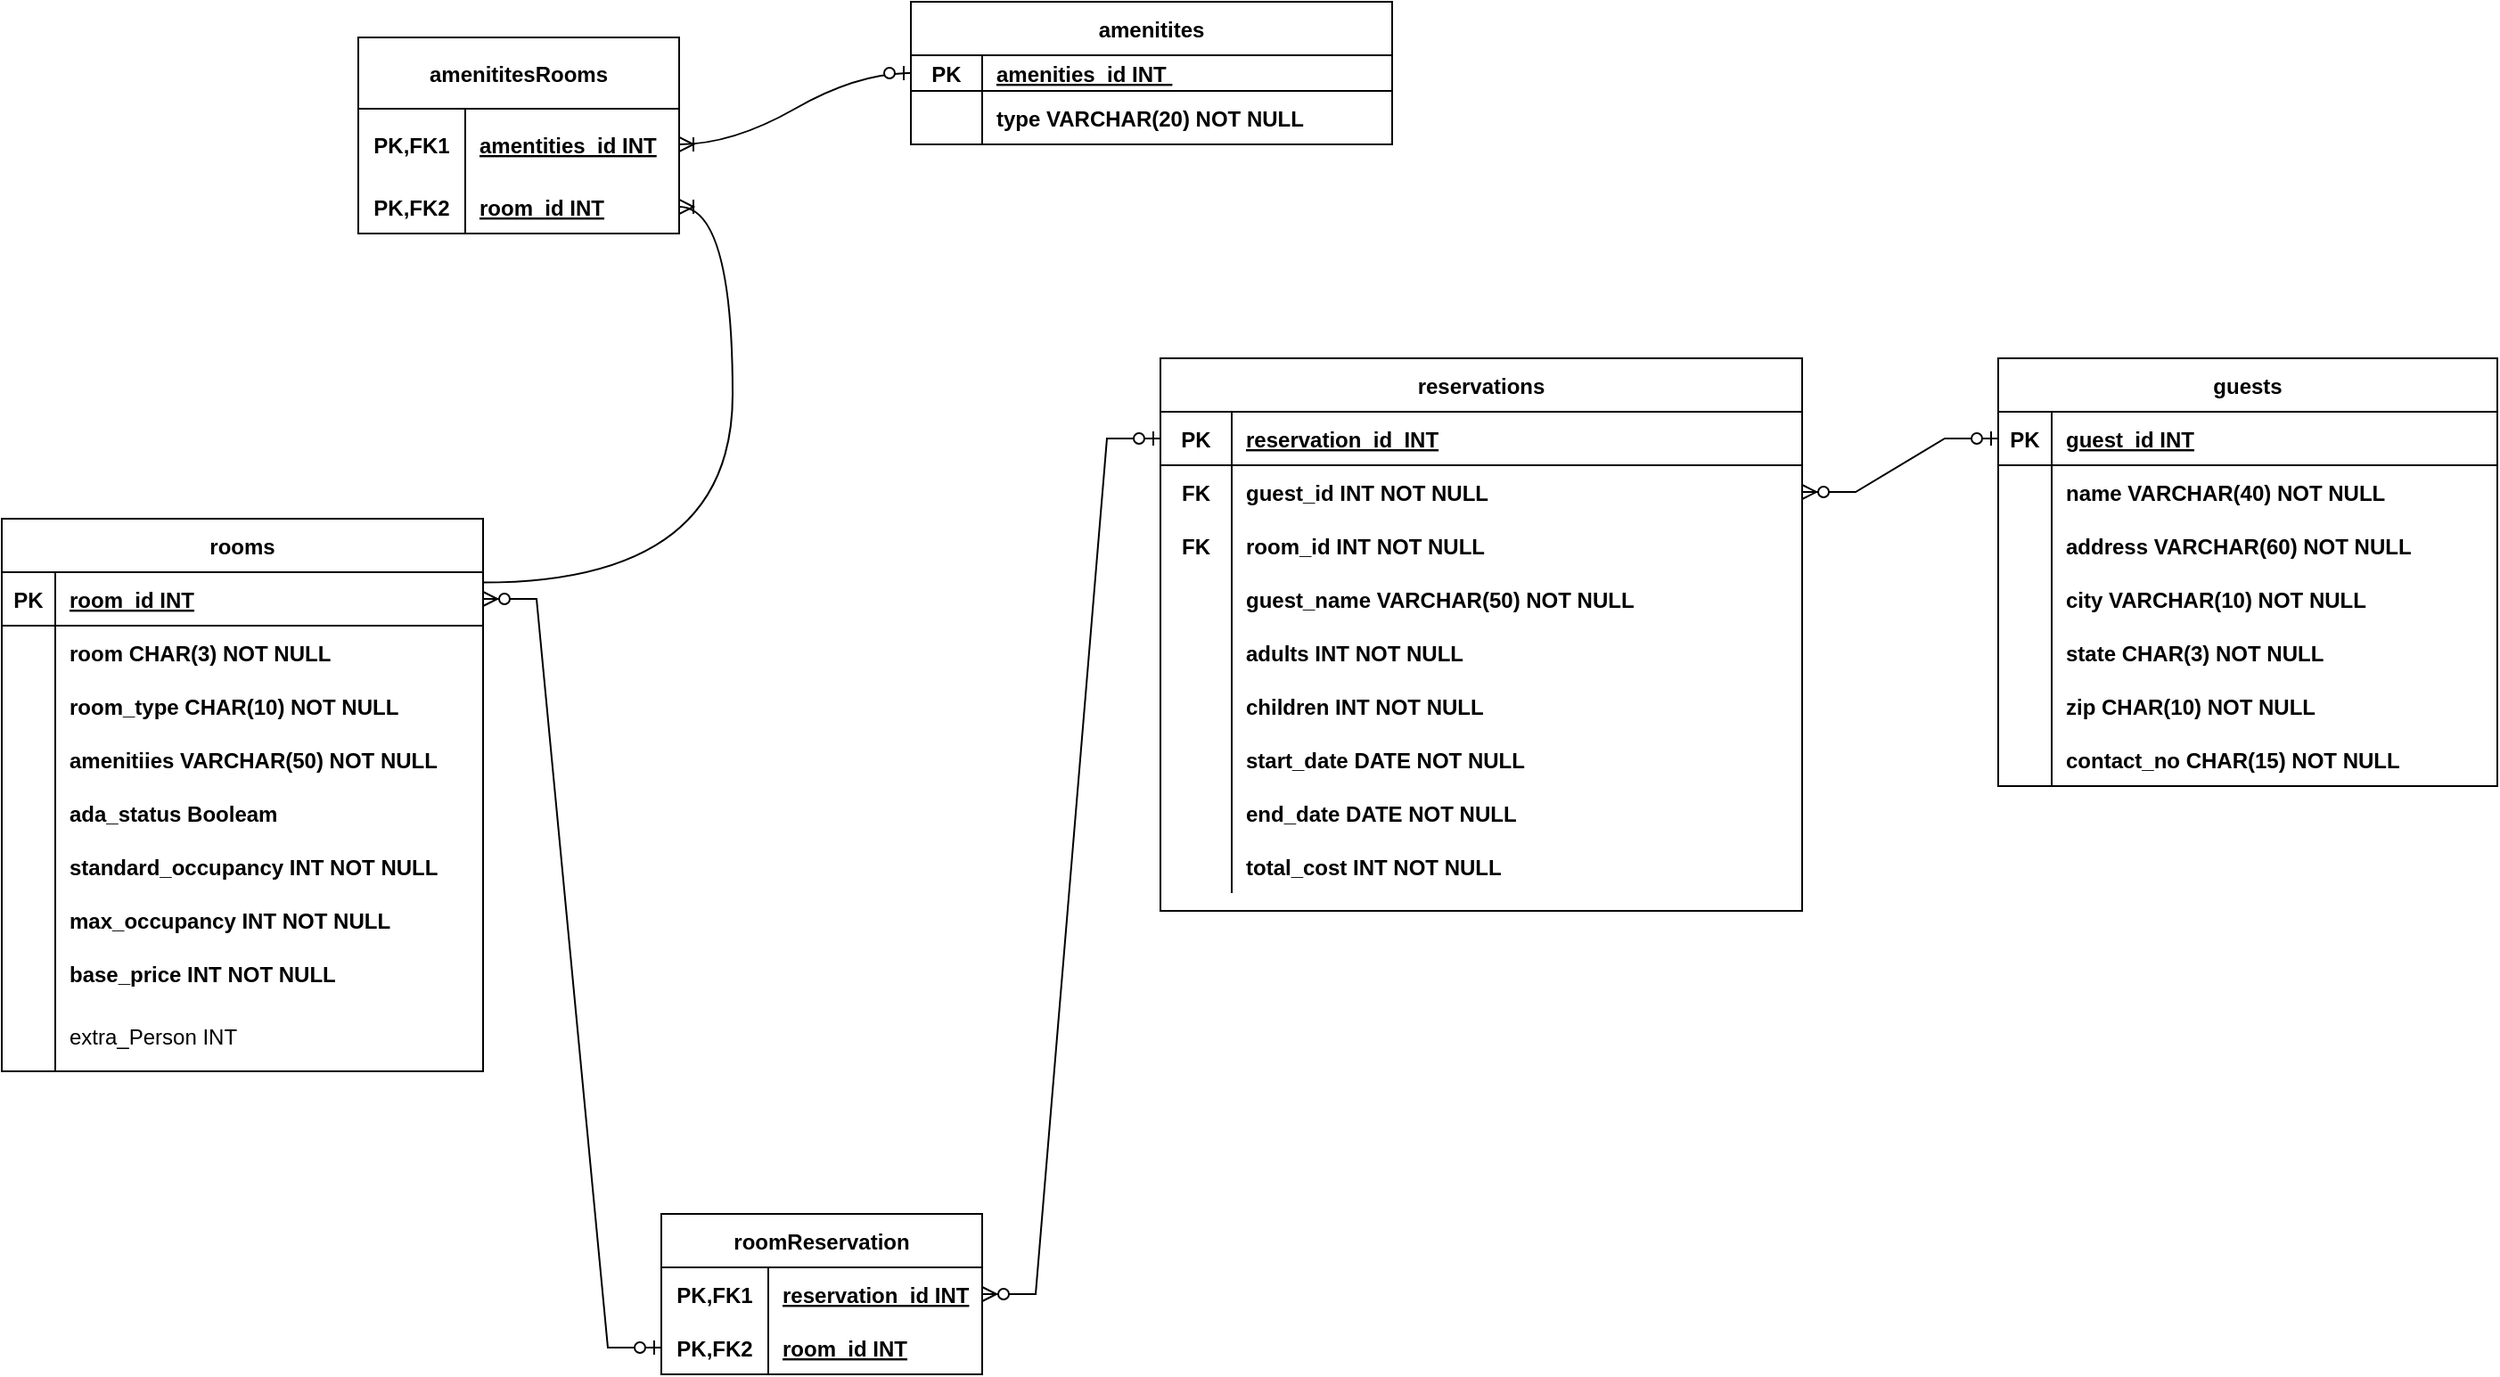 <mxfile version="16.6.5" type="github">
  <diagram id="BOBg9P0p9itSkzy7MC-l" name="Page-1">
    <mxGraphModel dx="1203" dy="603" grid="1" gridSize="10" guides="1" tooltips="1" connect="1" arrows="1" fold="1" page="1" pageScale="1" pageWidth="850" pageHeight="1100" math="0" shadow="0">
      <root>
        <mxCell id="0" />
        <mxCell id="1" parent="0" />
        <mxCell id="4Msq5oDwL8IhgxMSqHbl-1" value="reservations" style="shape=table;startSize=30;container=1;collapsible=1;childLayout=tableLayout;fixedRows=1;rowLines=0;fontStyle=1;align=center;resizeLast=1;" parent="1" vertex="1">
          <mxGeometry x="1030" y="370" width="360" height="310" as="geometry" />
        </mxCell>
        <mxCell id="4Msq5oDwL8IhgxMSqHbl-2" value="" style="shape=tableRow;horizontal=0;startSize=0;swimlaneHead=0;swimlaneBody=0;fillColor=none;collapsible=0;dropTarget=0;points=[[0,0.5],[1,0.5]];portConstraint=eastwest;top=0;left=0;right=0;bottom=1;" parent="4Msq5oDwL8IhgxMSqHbl-1" vertex="1">
          <mxGeometry y="30" width="360" height="30" as="geometry" />
        </mxCell>
        <mxCell id="4Msq5oDwL8IhgxMSqHbl-3" value="PK" style="shape=partialRectangle;connectable=0;fillColor=none;top=0;left=0;bottom=0;right=0;fontStyle=1;overflow=hidden;" parent="4Msq5oDwL8IhgxMSqHbl-2" vertex="1">
          <mxGeometry width="40" height="30" as="geometry">
            <mxRectangle width="40" height="30" as="alternateBounds" />
          </mxGeometry>
        </mxCell>
        <mxCell id="4Msq5oDwL8IhgxMSqHbl-4" value="reservation_id  INT" style="shape=partialRectangle;connectable=0;fillColor=none;top=0;left=0;bottom=0;right=0;align=left;spacingLeft=6;fontStyle=5;overflow=hidden;" parent="4Msq5oDwL8IhgxMSqHbl-2" vertex="1">
          <mxGeometry x="40" width="320" height="30" as="geometry">
            <mxRectangle width="320" height="30" as="alternateBounds" />
          </mxGeometry>
        </mxCell>
        <mxCell id="4Msq5oDwL8IhgxMSqHbl-5" value="" style="shape=tableRow;horizontal=0;startSize=0;swimlaneHead=0;swimlaneBody=0;fillColor=none;collapsible=0;dropTarget=0;points=[[0,0.5],[1,0.5]];portConstraint=eastwest;top=0;left=0;right=0;bottom=0;" parent="4Msq5oDwL8IhgxMSqHbl-1" vertex="1">
          <mxGeometry y="60" width="360" height="30" as="geometry" />
        </mxCell>
        <mxCell id="4Msq5oDwL8IhgxMSqHbl-6" value="FK" style="shape=partialRectangle;connectable=0;fillColor=none;top=0;left=0;bottom=0;right=0;editable=1;overflow=hidden;fontStyle=1" parent="4Msq5oDwL8IhgxMSqHbl-5" vertex="1">
          <mxGeometry width="40" height="30" as="geometry">
            <mxRectangle width="40" height="30" as="alternateBounds" />
          </mxGeometry>
        </mxCell>
        <mxCell id="4Msq5oDwL8IhgxMSqHbl-7" value="guest_id INT NOT NULL" style="shape=partialRectangle;connectable=0;fillColor=none;top=0;left=0;bottom=0;right=0;align=left;spacingLeft=6;overflow=hidden;fontStyle=1" parent="4Msq5oDwL8IhgxMSqHbl-5" vertex="1">
          <mxGeometry x="40" width="320" height="30" as="geometry">
            <mxRectangle width="320" height="30" as="alternateBounds" />
          </mxGeometry>
        </mxCell>
        <mxCell id="4Msq5oDwL8IhgxMSqHbl-11" value="" style="shape=tableRow;horizontal=0;startSize=0;swimlaneHead=0;swimlaneBody=0;fillColor=none;collapsible=0;dropTarget=0;points=[[0,0.5],[1,0.5]];portConstraint=eastwest;top=0;left=0;right=0;bottom=0;" parent="4Msq5oDwL8IhgxMSqHbl-1" vertex="1">
          <mxGeometry y="90" width="360" height="30" as="geometry" />
        </mxCell>
        <mxCell id="4Msq5oDwL8IhgxMSqHbl-12" value="FK" style="shape=partialRectangle;connectable=0;fillColor=none;top=0;left=0;bottom=0;right=0;editable=1;overflow=hidden;fontStyle=1" parent="4Msq5oDwL8IhgxMSqHbl-11" vertex="1">
          <mxGeometry width="40" height="30" as="geometry">
            <mxRectangle width="40" height="30" as="alternateBounds" />
          </mxGeometry>
        </mxCell>
        <mxCell id="4Msq5oDwL8IhgxMSqHbl-13" value="room_id INT NOT NULL" style="shape=partialRectangle;connectable=0;fillColor=none;top=0;left=0;bottom=0;right=0;align=left;spacingLeft=6;overflow=hidden;fontStyle=1" parent="4Msq5oDwL8IhgxMSqHbl-11" vertex="1">
          <mxGeometry x="40" width="320" height="30" as="geometry">
            <mxRectangle width="320" height="30" as="alternateBounds" />
          </mxGeometry>
        </mxCell>
        <mxCell id="4Msq5oDwL8IhgxMSqHbl-115" value="" style="shape=tableRow;horizontal=0;startSize=0;swimlaneHead=0;swimlaneBody=0;fillColor=none;collapsible=0;dropTarget=0;points=[[0,0.5],[1,0.5]];portConstraint=eastwest;top=0;left=0;right=0;bottom=0;" parent="4Msq5oDwL8IhgxMSqHbl-1" vertex="1">
          <mxGeometry y="120" width="360" height="30" as="geometry" />
        </mxCell>
        <mxCell id="4Msq5oDwL8IhgxMSqHbl-116" value="" style="shape=partialRectangle;connectable=0;fillColor=none;top=0;left=0;bottom=0;right=0;editable=1;overflow=hidden;" parent="4Msq5oDwL8IhgxMSqHbl-115" vertex="1">
          <mxGeometry width="40" height="30" as="geometry">
            <mxRectangle width="40" height="30" as="alternateBounds" />
          </mxGeometry>
        </mxCell>
        <mxCell id="4Msq5oDwL8IhgxMSqHbl-117" value="guest_name VARCHAR(50) NOT NULL" style="shape=partialRectangle;connectable=0;fillColor=none;top=0;left=0;bottom=0;right=0;align=left;spacingLeft=6;overflow=hidden;fontStyle=1" parent="4Msq5oDwL8IhgxMSqHbl-115" vertex="1">
          <mxGeometry x="40" width="320" height="30" as="geometry">
            <mxRectangle width="320" height="30" as="alternateBounds" />
          </mxGeometry>
        </mxCell>
        <mxCell id="4Msq5oDwL8IhgxMSqHbl-118" value="" style="shape=tableRow;horizontal=0;startSize=0;swimlaneHead=0;swimlaneBody=0;fillColor=none;collapsible=0;dropTarget=0;points=[[0,0.5],[1,0.5]];portConstraint=eastwest;top=0;left=0;right=0;bottom=0;" parent="4Msq5oDwL8IhgxMSqHbl-1" vertex="1">
          <mxGeometry y="150" width="360" height="30" as="geometry" />
        </mxCell>
        <mxCell id="4Msq5oDwL8IhgxMSqHbl-119" value="" style="shape=partialRectangle;connectable=0;fillColor=none;top=0;left=0;bottom=0;right=0;editable=1;overflow=hidden;" parent="4Msq5oDwL8IhgxMSqHbl-118" vertex="1">
          <mxGeometry width="40" height="30" as="geometry">
            <mxRectangle width="40" height="30" as="alternateBounds" />
          </mxGeometry>
        </mxCell>
        <mxCell id="4Msq5oDwL8IhgxMSqHbl-120" value="adults INT NOT NULL" style="shape=partialRectangle;connectable=0;fillColor=none;top=0;left=0;bottom=0;right=0;align=left;spacingLeft=6;overflow=hidden;fontStyle=1" parent="4Msq5oDwL8IhgxMSqHbl-118" vertex="1">
          <mxGeometry x="40" width="320" height="30" as="geometry">
            <mxRectangle width="320" height="30" as="alternateBounds" />
          </mxGeometry>
        </mxCell>
        <mxCell id="4Msq5oDwL8IhgxMSqHbl-121" value="" style="shape=tableRow;horizontal=0;startSize=0;swimlaneHead=0;swimlaneBody=0;fillColor=none;collapsible=0;dropTarget=0;points=[[0,0.5],[1,0.5]];portConstraint=eastwest;top=0;left=0;right=0;bottom=0;" parent="4Msq5oDwL8IhgxMSqHbl-1" vertex="1">
          <mxGeometry y="180" width="360" height="30" as="geometry" />
        </mxCell>
        <mxCell id="4Msq5oDwL8IhgxMSqHbl-122" value="" style="shape=partialRectangle;connectable=0;fillColor=none;top=0;left=0;bottom=0;right=0;editable=1;overflow=hidden;" parent="4Msq5oDwL8IhgxMSqHbl-121" vertex="1">
          <mxGeometry width="40" height="30" as="geometry">
            <mxRectangle width="40" height="30" as="alternateBounds" />
          </mxGeometry>
        </mxCell>
        <mxCell id="4Msq5oDwL8IhgxMSqHbl-123" value="children INT NOT NULL" style="shape=partialRectangle;connectable=0;fillColor=none;top=0;left=0;bottom=0;right=0;align=left;spacingLeft=6;overflow=hidden;fontStyle=1" parent="4Msq5oDwL8IhgxMSqHbl-121" vertex="1">
          <mxGeometry x="40" width="320" height="30" as="geometry">
            <mxRectangle width="320" height="30" as="alternateBounds" />
          </mxGeometry>
        </mxCell>
        <mxCell id="4Msq5oDwL8IhgxMSqHbl-124" value="" style="shape=tableRow;horizontal=0;startSize=0;swimlaneHead=0;swimlaneBody=0;fillColor=none;collapsible=0;dropTarget=0;points=[[0,0.5],[1,0.5]];portConstraint=eastwest;top=0;left=0;right=0;bottom=0;" parent="4Msq5oDwL8IhgxMSqHbl-1" vertex="1">
          <mxGeometry y="210" width="360" height="30" as="geometry" />
        </mxCell>
        <mxCell id="4Msq5oDwL8IhgxMSqHbl-125" value="" style="shape=partialRectangle;connectable=0;fillColor=none;top=0;left=0;bottom=0;right=0;editable=1;overflow=hidden;" parent="4Msq5oDwL8IhgxMSqHbl-124" vertex="1">
          <mxGeometry width="40" height="30" as="geometry">
            <mxRectangle width="40" height="30" as="alternateBounds" />
          </mxGeometry>
        </mxCell>
        <mxCell id="4Msq5oDwL8IhgxMSqHbl-126" value="start_date DATE NOT NULL" style="shape=partialRectangle;connectable=0;fillColor=none;top=0;left=0;bottom=0;right=0;align=left;spacingLeft=6;overflow=hidden;fontStyle=1" parent="4Msq5oDwL8IhgxMSqHbl-124" vertex="1">
          <mxGeometry x="40" width="320" height="30" as="geometry">
            <mxRectangle width="320" height="30" as="alternateBounds" />
          </mxGeometry>
        </mxCell>
        <mxCell id="4Msq5oDwL8IhgxMSqHbl-127" value="" style="shape=tableRow;horizontal=0;startSize=0;swimlaneHead=0;swimlaneBody=0;fillColor=none;collapsible=0;dropTarget=0;points=[[0,0.5],[1,0.5]];portConstraint=eastwest;top=0;left=0;right=0;bottom=0;" parent="4Msq5oDwL8IhgxMSqHbl-1" vertex="1">
          <mxGeometry y="240" width="360" height="30" as="geometry" />
        </mxCell>
        <mxCell id="4Msq5oDwL8IhgxMSqHbl-128" value="" style="shape=partialRectangle;connectable=0;fillColor=none;top=0;left=0;bottom=0;right=0;editable=1;overflow=hidden;" parent="4Msq5oDwL8IhgxMSqHbl-127" vertex="1">
          <mxGeometry width="40" height="30" as="geometry">
            <mxRectangle width="40" height="30" as="alternateBounds" />
          </mxGeometry>
        </mxCell>
        <mxCell id="4Msq5oDwL8IhgxMSqHbl-129" value="end_date DATE NOT NULL" style="shape=partialRectangle;connectable=0;fillColor=none;top=0;left=0;bottom=0;right=0;align=left;spacingLeft=6;overflow=hidden;fontStyle=1" parent="4Msq5oDwL8IhgxMSqHbl-127" vertex="1">
          <mxGeometry x="40" width="320" height="30" as="geometry">
            <mxRectangle width="320" height="30" as="alternateBounds" />
          </mxGeometry>
        </mxCell>
        <mxCell id="4Msq5oDwL8IhgxMSqHbl-130" value="" style="shape=tableRow;horizontal=0;startSize=0;swimlaneHead=0;swimlaneBody=0;fillColor=none;collapsible=0;dropTarget=0;points=[[0,0.5],[1,0.5]];portConstraint=eastwest;top=0;left=0;right=0;bottom=0;" parent="4Msq5oDwL8IhgxMSqHbl-1" vertex="1">
          <mxGeometry y="270" width="360" height="30" as="geometry" />
        </mxCell>
        <mxCell id="4Msq5oDwL8IhgxMSqHbl-131" value="" style="shape=partialRectangle;connectable=0;fillColor=none;top=0;left=0;bottom=0;right=0;editable=1;overflow=hidden;" parent="4Msq5oDwL8IhgxMSqHbl-130" vertex="1">
          <mxGeometry width="40" height="30" as="geometry">
            <mxRectangle width="40" height="30" as="alternateBounds" />
          </mxGeometry>
        </mxCell>
        <mxCell id="4Msq5oDwL8IhgxMSqHbl-132" value="total_cost INT NOT NULL" style="shape=partialRectangle;connectable=0;fillColor=none;top=0;left=0;bottom=0;right=0;align=left;spacingLeft=6;overflow=hidden;fontStyle=1" parent="4Msq5oDwL8IhgxMSqHbl-130" vertex="1">
          <mxGeometry x="40" width="320" height="30" as="geometry">
            <mxRectangle width="320" height="30" as="alternateBounds" />
          </mxGeometry>
        </mxCell>
        <mxCell id="4Msq5oDwL8IhgxMSqHbl-14" value="rooms" style="shape=table;startSize=30;container=1;collapsible=1;childLayout=tableLayout;fixedRows=1;rowLines=0;fontStyle=1;align=center;resizeLast=1;" parent="1" vertex="1">
          <mxGeometry x="380" y="460" width="270" height="310" as="geometry" />
        </mxCell>
        <mxCell id="4Msq5oDwL8IhgxMSqHbl-15" value="" style="shape=tableRow;horizontal=0;startSize=0;swimlaneHead=0;swimlaneBody=0;fillColor=none;collapsible=0;dropTarget=0;points=[[0,0.5],[1,0.5]];portConstraint=eastwest;top=0;left=0;right=0;bottom=1;" parent="4Msq5oDwL8IhgxMSqHbl-14" vertex="1">
          <mxGeometry y="30" width="270" height="30" as="geometry" />
        </mxCell>
        <mxCell id="4Msq5oDwL8IhgxMSqHbl-16" value="PK" style="shape=partialRectangle;connectable=0;fillColor=none;top=0;left=0;bottom=0;right=0;fontStyle=1;overflow=hidden;" parent="4Msq5oDwL8IhgxMSqHbl-15" vertex="1">
          <mxGeometry width="30" height="30" as="geometry">
            <mxRectangle width="30" height="30" as="alternateBounds" />
          </mxGeometry>
        </mxCell>
        <mxCell id="4Msq5oDwL8IhgxMSqHbl-17" value="room_id INT" style="shape=partialRectangle;connectable=0;fillColor=none;top=0;left=0;bottom=0;right=0;align=left;spacingLeft=6;fontStyle=5;overflow=hidden;" parent="4Msq5oDwL8IhgxMSqHbl-15" vertex="1">
          <mxGeometry x="30" width="240" height="30" as="geometry">
            <mxRectangle width="240" height="30" as="alternateBounds" />
          </mxGeometry>
        </mxCell>
        <mxCell id="4Msq5oDwL8IhgxMSqHbl-18" value="" style="shape=tableRow;horizontal=0;startSize=0;swimlaneHead=0;swimlaneBody=0;fillColor=none;collapsible=0;dropTarget=0;points=[[0,0.5],[1,0.5]];portConstraint=eastwest;top=0;left=0;right=0;bottom=0;" parent="4Msq5oDwL8IhgxMSqHbl-14" vertex="1">
          <mxGeometry y="60" width="270" height="30" as="geometry" />
        </mxCell>
        <mxCell id="4Msq5oDwL8IhgxMSqHbl-19" value="" style="shape=partialRectangle;connectable=0;fillColor=none;top=0;left=0;bottom=0;right=0;editable=1;overflow=hidden;" parent="4Msq5oDwL8IhgxMSqHbl-18" vertex="1">
          <mxGeometry width="30" height="30" as="geometry">
            <mxRectangle width="30" height="30" as="alternateBounds" />
          </mxGeometry>
        </mxCell>
        <mxCell id="4Msq5oDwL8IhgxMSqHbl-20" value="room CHAR(3) NOT NULL" style="shape=partialRectangle;connectable=0;fillColor=none;top=0;left=0;bottom=0;right=0;align=left;spacingLeft=6;overflow=hidden;fontStyle=1" parent="4Msq5oDwL8IhgxMSqHbl-18" vertex="1">
          <mxGeometry x="30" width="240" height="30" as="geometry">
            <mxRectangle width="240" height="30" as="alternateBounds" />
          </mxGeometry>
        </mxCell>
        <mxCell id="4Msq5oDwL8IhgxMSqHbl-21" value="" style="shape=tableRow;horizontal=0;startSize=0;swimlaneHead=0;swimlaneBody=0;fillColor=none;collapsible=0;dropTarget=0;points=[[0,0.5],[1,0.5]];portConstraint=eastwest;top=0;left=0;right=0;bottom=0;" parent="4Msq5oDwL8IhgxMSqHbl-14" vertex="1">
          <mxGeometry y="90" width="270" height="30" as="geometry" />
        </mxCell>
        <mxCell id="4Msq5oDwL8IhgxMSqHbl-22" value="" style="shape=partialRectangle;connectable=0;fillColor=none;top=0;left=0;bottom=0;right=0;editable=1;overflow=hidden;" parent="4Msq5oDwL8IhgxMSqHbl-21" vertex="1">
          <mxGeometry width="30" height="30" as="geometry">
            <mxRectangle width="30" height="30" as="alternateBounds" />
          </mxGeometry>
        </mxCell>
        <mxCell id="4Msq5oDwL8IhgxMSqHbl-23" value="room_type CHAR(10) NOT NULL" style="shape=partialRectangle;connectable=0;fillColor=none;top=0;left=0;bottom=0;right=0;align=left;spacingLeft=6;overflow=hidden;fontStyle=1" parent="4Msq5oDwL8IhgxMSqHbl-21" vertex="1">
          <mxGeometry x="30" width="240" height="30" as="geometry">
            <mxRectangle width="240" height="30" as="alternateBounds" />
          </mxGeometry>
        </mxCell>
        <mxCell id="4Msq5oDwL8IhgxMSqHbl-24" value="" style="shape=tableRow;horizontal=0;startSize=0;swimlaneHead=0;swimlaneBody=0;fillColor=none;collapsible=0;dropTarget=0;points=[[0,0.5],[1,0.5]];portConstraint=eastwest;top=0;left=0;right=0;bottom=0;" parent="4Msq5oDwL8IhgxMSqHbl-14" vertex="1">
          <mxGeometry y="120" width="270" height="30" as="geometry" />
        </mxCell>
        <mxCell id="4Msq5oDwL8IhgxMSqHbl-25" value="" style="shape=partialRectangle;connectable=0;fillColor=none;top=0;left=0;bottom=0;right=0;editable=1;overflow=hidden;" parent="4Msq5oDwL8IhgxMSqHbl-24" vertex="1">
          <mxGeometry width="30" height="30" as="geometry">
            <mxRectangle width="30" height="30" as="alternateBounds" />
          </mxGeometry>
        </mxCell>
        <mxCell id="4Msq5oDwL8IhgxMSqHbl-26" value="amenitiies VARCHAR(50) NOT NULL" style="shape=partialRectangle;connectable=0;fillColor=none;top=0;left=0;bottom=0;right=0;align=left;spacingLeft=6;overflow=hidden;fontStyle=1" parent="4Msq5oDwL8IhgxMSqHbl-24" vertex="1">
          <mxGeometry x="30" width="240" height="30" as="geometry">
            <mxRectangle width="240" height="30" as="alternateBounds" />
          </mxGeometry>
        </mxCell>
        <mxCell id="4Msq5oDwL8IhgxMSqHbl-66" value="" style="shape=tableRow;horizontal=0;startSize=0;swimlaneHead=0;swimlaneBody=0;fillColor=none;collapsible=0;dropTarget=0;points=[[0,0.5],[1,0.5]];portConstraint=eastwest;top=0;left=0;right=0;bottom=0;" parent="4Msq5oDwL8IhgxMSqHbl-14" vertex="1">
          <mxGeometry y="150" width="270" height="30" as="geometry" />
        </mxCell>
        <mxCell id="4Msq5oDwL8IhgxMSqHbl-67" value="" style="shape=partialRectangle;connectable=0;fillColor=none;top=0;left=0;bottom=0;right=0;editable=1;overflow=hidden;" parent="4Msq5oDwL8IhgxMSqHbl-66" vertex="1">
          <mxGeometry width="30" height="30" as="geometry">
            <mxRectangle width="30" height="30" as="alternateBounds" />
          </mxGeometry>
        </mxCell>
        <mxCell id="4Msq5oDwL8IhgxMSqHbl-68" value="ada_status Booleam" style="shape=partialRectangle;connectable=0;fillColor=none;top=0;left=0;bottom=0;right=0;align=left;spacingLeft=6;overflow=hidden;fontStyle=1" parent="4Msq5oDwL8IhgxMSqHbl-66" vertex="1">
          <mxGeometry x="30" width="240" height="30" as="geometry">
            <mxRectangle width="240" height="30" as="alternateBounds" />
          </mxGeometry>
        </mxCell>
        <mxCell id="4Msq5oDwL8IhgxMSqHbl-69" value="" style="shape=tableRow;horizontal=0;startSize=0;swimlaneHead=0;swimlaneBody=0;fillColor=none;collapsible=0;dropTarget=0;points=[[0,0.5],[1,0.5]];portConstraint=eastwest;top=0;left=0;right=0;bottom=0;" parent="4Msq5oDwL8IhgxMSqHbl-14" vertex="1">
          <mxGeometry y="180" width="270" height="30" as="geometry" />
        </mxCell>
        <mxCell id="4Msq5oDwL8IhgxMSqHbl-70" value="" style="shape=partialRectangle;connectable=0;fillColor=none;top=0;left=0;bottom=0;right=0;editable=1;overflow=hidden;" parent="4Msq5oDwL8IhgxMSqHbl-69" vertex="1">
          <mxGeometry width="30" height="30" as="geometry">
            <mxRectangle width="30" height="30" as="alternateBounds" />
          </mxGeometry>
        </mxCell>
        <mxCell id="4Msq5oDwL8IhgxMSqHbl-71" value="standard_occupancy INT NOT NULL" style="shape=partialRectangle;connectable=0;fillColor=none;top=0;left=0;bottom=0;right=0;align=left;spacingLeft=6;overflow=hidden;fontStyle=1" parent="4Msq5oDwL8IhgxMSqHbl-69" vertex="1">
          <mxGeometry x="30" width="240" height="30" as="geometry">
            <mxRectangle width="240" height="30" as="alternateBounds" />
          </mxGeometry>
        </mxCell>
        <mxCell id="4Msq5oDwL8IhgxMSqHbl-72" value="" style="shape=tableRow;horizontal=0;startSize=0;swimlaneHead=0;swimlaneBody=0;fillColor=none;collapsible=0;dropTarget=0;points=[[0,0.5],[1,0.5]];portConstraint=eastwest;top=0;left=0;right=0;bottom=0;" parent="4Msq5oDwL8IhgxMSqHbl-14" vertex="1">
          <mxGeometry y="210" width="270" height="30" as="geometry" />
        </mxCell>
        <mxCell id="4Msq5oDwL8IhgxMSqHbl-73" value="" style="shape=partialRectangle;connectable=0;fillColor=none;top=0;left=0;bottom=0;right=0;editable=1;overflow=hidden;" parent="4Msq5oDwL8IhgxMSqHbl-72" vertex="1">
          <mxGeometry width="30" height="30" as="geometry">
            <mxRectangle width="30" height="30" as="alternateBounds" />
          </mxGeometry>
        </mxCell>
        <mxCell id="4Msq5oDwL8IhgxMSqHbl-74" value="max_occupancy INT NOT NULL" style="shape=partialRectangle;connectable=0;fillColor=none;top=0;left=0;bottom=0;right=0;align=left;spacingLeft=6;overflow=hidden;fontStyle=1" parent="4Msq5oDwL8IhgxMSqHbl-72" vertex="1">
          <mxGeometry x="30" width="240" height="30" as="geometry">
            <mxRectangle width="240" height="30" as="alternateBounds" />
          </mxGeometry>
        </mxCell>
        <mxCell id="4Msq5oDwL8IhgxMSqHbl-97" value="" style="shape=tableRow;horizontal=0;startSize=0;swimlaneHead=0;swimlaneBody=0;fillColor=none;collapsible=0;dropTarget=0;points=[[0,0.5],[1,0.5]];portConstraint=eastwest;top=0;left=0;right=0;bottom=0;" parent="4Msq5oDwL8IhgxMSqHbl-14" vertex="1">
          <mxGeometry y="240" width="270" height="30" as="geometry" />
        </mxCell>
        <mxCell id="4Msq5oDwL8IhgxMSqHbl-98" value="" style="shape=partialRectangle;connectable=0;fillColor=none;top=0;left=0;bottom=0;right=0;editable=1;overflow=hidden;" parent="4Msq5oDwL8IhgxMSqHbl-97" vertex="1">
          <mxGeometry width="30" height="30" as="geometry">
            <mxRectangle width="30" height="30" as="alternateBounds" />
          </mxGeometry>
        </mxCell>
        <mxCell id="4Msq5oDwL8IhgxMSqHbl-99" value="base_price INT NOT NULL" style="shape=partialRectangle;connectable=0;fillColor=none;top=0;left=0;bottom=0;right=0;align=left;spacingLeft=6;overflow=hidden;fontStyle=1" parent="4Msq5oDwL8IhgxMSqHbl-97" vertex="1">
          <mxGeometry x="30" width="240" height="30" as="geometry">
            <mxRectangle width="240" height="30" as="alternateBounds" />
          </mxGeometry>
        </mxCell>
        <mxCell id="4Msq5oDwL8IhgxMSqHbl-100" value="" style="shape=tableRow;horizontal=0;startSize=0;swimlaneHead=0;swimlaneBody=0;fillColor=none;collapsible=0;dropTarget=0;points=[[0,0.5],[1,0.5]];portConstraint=eastwest;top=0;left=0;right=0;bottom=0;" parent="4Msq5oDwL8IhgxMSqHbl-14" vertex="1">
          <mxGeometry y="270" width="270" height="40" as="geometry" />
        </mxCell>
        <mxCell id="4Msq5oDwL8IhgxMSqHbl-101" value="" style="shape=partialRectangle;connectable=0;fillColor=none;top=0;left=0;bottom=0;right=0;editable=1;overflow=hidden;" parent="4Msq5oDwL8IhgxMSqHbl-100" vertex="1">
          <mxGeometry width="30" height="40" as="geometry">
            <mxRectangle width="30" height="40" as="alternateBounds" />
          </mxGeometry>
        </mxCell>
        <mxCell id="4Msq5oDwL8IhgxMSqHbl-102" value="extra_Person INT" style="shape=partialRectangle;connectable=0;fillColor=none;top=0;left=0;bottom=0;right=0;align=left;spacingLeft=6;overflow=hidden;fontStyle=0" parent="4Msq5oDwL8IhgxMSqHbl-100" vertex="1">
          <mxGeometry x="30" width="240" height="40" as="geometry">
            <mxRectangle width="240" height="40" as="alternateBounds" />
          </mxGeometry>
        </mxCell>
        <mxCell id="4Msq5oDwL8IhgxMSqHbl-27" value="guests" style="shape=table;startSize=30;container=1;collapsible=1;childLayout=tableLayout;fixedRows=1;rowLines=0;fontStyle=1;align=center;resizeLast=1;" parent="1" vertex="1">
          <mxGeometry x="1500" y="370" width="280" height="240" as="geometry" />
        </mxCell>
        <mxCell id="4Msq5oDwL8IhgxMSqHbl-28" value="" style="shape=tableRow;horizontal=0;startSize=0;swimlaneHead=0;swimlaneBody=0;fillColor=none;collapsible=0;dropTarget=0;points=[[0,0.5],[1,0.5]];portConstraint=eastwest;top=0;left=0;right=0;bottom=1;" parent="4Msq5oDwL8IhgxMSqHbl-27" vertex="1">
          <mxGeometry y="30" width="280" height="30" as="geometry" />
        </mxCell>
        <mxCell id="4Msq5oDwL8IhgxMSqHbl-29" value="PK" style="shape=partialRectangle;connectable=0;fillColor=none;top=0;left=0;bottom=0;right=0;fontStyle=1;overflow=hidden;" parent="4Msq5oDwL8IhgxMSqHbl-28" vertex="1">
          <mxGeometry width="30" height="30" as="geometry">
            <mxRectangle width="30" height="30" as="alternateBounds" />
          </mxGeometry>
        </mxCell>
        <mxCell id="4Msq5oDwL8IhgxMSqHbl-30" value="guest_id INT" style="shape=partialRectangle;connectable=0;fillColor=none;top=0;left=0;bottom=0;right=0;align=left;spacingLeft=6;fontStyle=5;overflow=hidden;" parent="4Msq5oDwL8IhgxMSqHbl-28" vertex="1">
          <mxGeometry x="30" width="250" height="30" as="geometry">
            <mxRectangle width="250" height="30" as="alternateBounds" />
          </mxGeometry>
        </mxCell>
        <mxCell id="4Msq5oDwL8IhgxMSqHbl-31" value="" style="shape=tableRow;horizontal=0;startSize=0;swimlaneHead=0;swimlaneBody=0;fillColor=none;collapsible=0;dropTarget=0;points=[[0,0.5],[1,0.5]];portConstraint=eastwest;top=0;left=0;right=0;bottom=0;" parent="4Msq5oDwL8IhgxMSqHbl-27" vertex="1">
          <mxGeometry y="60" width="280" height="30" as="geometry" />
        </mxCell>
        <mxCell id="4Msq5oDwL8IhgxMSqHbl-32" value="" style="shape=partialRectangle;connectable=0;fillColor=none;top=0;left=0;bottom=0;right=0;editable=1;overflow=hidden;" parent="4Msq5oDwL8IhgxMSqHbl-31" vertex="1">
          <mxGeometry width="30" height="30" as="geometry">
            <mxRectangle width="30" height="30" as="alternateBounds" />
          </mxGeometry>
        </mxCell>
        <mxCell id="4Msq5oDwL8IhgxMSqHbl-33" value="name VARCHAR(40) NOT NULL" style="shape=partialRectangle;connectable=0;fillColor=none;top=0;left=0;bottom=0;right=0;align=left;spacingLeft=6;overflow=hidden;fontStyle=1" parent="4Msq5oDwL8IhgxMSqHbl-31" vertex="1">
          <mxGeometry x="30" width="250" height="30" as="geometry">
            <mxRectangle width="250" height="30" as="alternateBounds" />
          </mxGeometry>
        </mxCell>
        <mxCell id="4Msq5oDwL8IhgxMSqHbl-34" value="" style="shape=tableRow;horizontal=0;startSize=0;swimlaneHead=0;swimlaneBody=0;fillColor=none;collapsible=0;dropTarget=0;points=[[0,0.5],[1,0.5]];portConstraint=eastwest;top=0;left=0;right=0;bottom=0;" parent="4Msq5oDwL8IhgxMSqHbl-27" vertex="1">
          <mxGeometry y="90" width="280" height="30" as="geometry" />
        </mxCell>
        <mxCell id="4Msq5oDwL8IhgxMSqHbl-35" value="" style="shape=partialRectangle;connectable=0;fillColor=none;top=0;left=0;bottom=0;right=0;editable=1;overflow=hidden;" parent="4Msq5oDwL8IhgxMSqHbl-34" vertex="1">
          <mxGeometry width="30" height="30" as="geometry">
            <mxRectangle width="30" height="30" as="alternateBounds" />
          </mxGeometry>
        </mxCell>
        <mxCell id="4Msq5oDwL8IhgxMSqHbl-36" value="address VARCHAR(60) NOT NULL" style="shape=partialRectangle;connectable=0;fillColor=none;top=0;left=0;bottom=0;right=0;align=left;spacingLeft=6;overflow=hidden;fontStyle=1" parent="4Msq5oDwL8IhgxMSqHbl-34" vertex="1">
          <mxGeometry x="30" width="250" height="30" as="geometry">
            <mxRectangle width="250" height="30" as="alternateBounds" />
          </mxGeometry>
        </mxCell>
        <mxCell id="4Msq5oDwL8IhgxMSqHbl-37" value="" style="shape=tableRow;horizontal=0;startSize=0;swimlaneHead=0;swimlaneBody=0;fillColor=none;collapsible=0;dropTarget=0;points=[[0,0.5],[1,0.5]];portConstraint=eastwest;top=0;left=0;right=0;bottom=0;" parent="4Msq5oDwL8IhgxMSqHbl-27" vertex="1">
          <mxGeometry y="120" width="280" height="30" as="geometry" />
        </mxCell>
        <mxCell id="4Msq5oDwL8IhgxMSqHbl-38" value="" style="shape=partialRectangle;connectable=0;fillColor=none;top=0;left=0;bottom=0;right=0;editable=1;overflow=hidden;" parent="4Msq5oDwL8IhgxMSqHbl-37" vertex="1">
          <mxGeometry width="30" height="30" as="geometry">
            <mxRectangle width="30" height="30" as="alternateBounds" />
          </mxGeometry>
        </mxCell>
        <mxCell id="4Msq5oDwL8IhgxMSqHbl-39" value="city VARCHAR(10) NOT NULL" style="shape=partialRectangle;connectable=0;fillColor=none;top=0;left=0;bottom=0;right=0;align=left;spacingLeft=6;overflow=hidden;fontStyle=1" parent="4Msq5oDwL8IhgxMSqHbl-37" vertex="1">
          <mxGeometry x="30" width="250" height="30" as="geometry">
            <mxRectangle width="250" height="30" as="alternateBounds" />
          </mxGeometry>
        </mxCell>
        <mxCell id="4Msq5oDwL8IhgxMSqHbl-103" value="" style="shape=tableRow;horizontal=0;startSize=0;swimlaneHead=0;swimlaneBody=0;fillColor=none;collapsible=0;dropTarget=0;points=[[0,0.5],[1,0.5]];portConstraint=eastwest;top=0;left=0;right=0;bottom=0;fontStyle=1" parent="4Msq5oDwL8IhgxMSqHbl-27" vertex="1">
          <mxGeometry y="150" width="280" height="30" as="geometry" />
        </mxCell>
        <mxCell id="4Msq5oDwL8IhgxMSqHbl-104" value="" style="shape=partialRectangle;connectable=0;fillColor=none;top=0;left=0;bottom=0;right=0;editable=1;overflow=hidden;" parent="4Msq5oDwL8IhgxMSqHbl-103" vertex="1">
          <mxGeometry width="30" height="30" as="geometry">
            <mxRectangle width="30" height="30" as="alternateBounds" />
          </mxGeometry>
        </mxCell>
        <mxCell id="4Msq5oDwL8IhgxMSqHbl-105" value="state CHAR(3) NOT NULL" style="shape=partialRectangle;connectable=0;fillColor=none;top=0;left=0;bottom=0;right=0;align=left;spacingLeft=6;overflow=hidden;fontStyle=1" parent="4Msq5oDwL8IhgxMSqHbl-103" vertex="1">
          <mxGeometry x="30" width="250" height="30" as="geometry">
            <mxRectangle width="250" height="30" as="alternateBounds" />
          </mxGeometry>
        </mxCell>
        <mxCell id="4Msq5oDwL8IhgxMSqHbl-106" value="" style="shape=tableRow;horizontal=0;startSize=0;swimlaneHead=0;swimlaneBody=0;fillColor=none;collapsible=0;dropTarget=0;points=[[0,0.5],[1,0.5]];portConstraint=eastwest;top=0;left=0;right=0;bottom=0;" parent="4Msq5oDwL8IhgxMSqHbl-27" vertex="1">
          <mxGeometry y="180" width="280" height="30" as="geometry" />
        </mxCell>
        <mxCell id="4Msq5oDwL8IhgxMSqHbl-107" value="" style="shape=partialRectangle;connectable=0;fillColor=none;top=0;left=0;bottom=0;right=0;editable=1;overflow=hidden;" parent="4Msq5oDwL8IhgxMSqHbl-106" vertex="1">
          <mxGeometry width="30" height="30" as="geometry">
            <mxRectangle width="30" height="30" as="alternateBounds" />
          </mxGeometry>
        </mxCell>
        <mxCell id="4Msq5oDwL8IhgxMSqHbl-108" value="zip CHAR(10) NOT NULL" style="shape=partialRectangle;connectable=0;fillColor=none;top=0;left=0;bottom=0;right=0;align=left;spacingLeft=6;overflow=hidden;fontStyle=1" parent="4Msq5oDwL8IhgxMSqHbl-106" vertex="1">
          <mxGeometry x="30" width="250" height="30" as="geometry">
            <mxRectangle width="250" height="30" as="alternateBounds" />
          </mxGeometry>
        </mxCell>
        <mxCell id="4Msq5oDwL8IhgxMSqHbl-109" value="" style="shape=tableRow;horizontal=0;startSize=0;swimlaneHead=0;swimlaneBody=0;fillColor=none;collapsible=0;dropTarget=0;points=[[0,0.5],[1,0.5]];portConstraint=eastwest;top=0;left=0;right=0;bottom=0;" parent="4Msq5oDwL8IhgxMSqHbl-27" vertex="1">
          <mxGeometry y="210" width="280" height="30" as="geometry" />
        </mxCell>
        <mxCell id="4Msq5oDwL8IhgxMSqHbl-110" value="" style="shape=partialRectangle;connectable=0;fillColor=none;top=0;left=0;bottom=0;right=0;editable=1;overflow=hidden;" parent="4Msq5oDwL8IhgxMSqHbl-109" vertex="1">
          <mxGeometry width="30" height="30" as="geometry">
            <mxRectangle width="30" height="30" as="alternateBounds" />
          </mxGeometry>
        </mxCell>
        <mxCell id="4Msq5oDwL8IhgxMSqHbl-111" value="contact_no CHAR(15) NOT NULL" style="shape=partialRectangle;connectable=0;fillColor=none;top=0;left=0;bottom=0;right=0;align=left;spacingLeft=6;overflow=hidden;fontStyle=1" parent="4Msq5oDwL8IhgxMSqHbl-109" vertex="1">
          <mxGeometry x="30" width="250" height="30" as="geometry">
            <mxRectangle width="250" height="30" as="alternateBounds" />
          </mxGeometry>
        </mxCell>
        <mxCell id="4Msq5oDwL8IhgxMSqHbl-40" value="amenititesRooms" style="shape=table;startSize=40;container=1;collapsible=1;childLayout=tableLayout;fixedRows=1;rowLines=0;fontStyle=1;align=center;resizeLast=1;" parent="1" vertex="1">
          <mxGeometry x="580" y="190" width="180" height="110" as="geometry" />
        </mxCell>
        <mxCell id="4Msq5oDwL8IhgxMSqHbl-41" value="" style="shape=tableRow;horizontal=0;startSize=0;swimlaneHead=0;swimlaneBody=0;fillColor=none;collapsible=0;dropTarget=0;points=[[0,0.5],[1,0.5]];portConstraint=eastwest;top=0;left=0;right=0;bottom=0;" parent="4Msq5oDwL8IhgxMSqHbl-40" vertex="1">
          <mxGeometry y="40" width="180" height="40" as="geometry" />
        </mxCell>
        <mxCell id="4Msq5oDwL8IhgxMSqHbl-42" value="PK,FK1" style="shape=partialRectangle;connectable=0;fillColor=none;top=0;left=0;bottom=0;right=0;fontStyle=1;overflow=hidden;" parent="4Msq5oDwL8IhgxMSqHbl-41" vertex="1">
          <mxGeometry width="60" height="40" as="geometry">
            <mxRectangle width="60" height="40" as="alternateBounds" />
          </mxGeometry>
        </mxCell>
        <mxCell id="4Msq5oDwL8IhgxMSqHbl-43" value="amentities_id INT" style="shape=partialRectangle;connectable=0;fillColor=none;top=0;left=0;bottom=0;right=0;align=left;spacingLeft=6;fontStyle=5;overflow=hidden;" parent="4Msq5oDwL8IhgxMSqHbl-41" vertex="1">
          <mxGeometry x="60" width="120" height="40" as="geometry">
            <mxRectangle width="120" height="40" as="alternateBounds" />
          </mxGeometry>
        </mxCell>
        <mxCell id="4Msq5oDwL8IhgxMSqHbl-44" value="" style="shape=tableRow;horizontal=0;startSize=0;swimlaneHead=0;swimlaneBody=0;fillColor=none;collapsible=0;dropTarget=0;points=[[0,0.5],[1,0.5]];portConstraint=eastwest;top=0;left=0;right=0;bottom=1;" parent="4Msq5oDwL8IhgxMSqHbl-40" vertex="1">
          <mxGeometry y="80" width="180" height="30" as="geometry" />
        </mxCell>
        <mxCell id="4Msq5oDwL8IhgxMSqHbl-45" value="PK,FK2" style="shape=partialRectangle;connectable=0;fillColor=none;top=0;left=0;bottom=0;right=0;fontStyle=1;overflow=hidden;" parent="4Msq5oDwL8IhgxMSqHbl-44" vertex="1">
          <mxGeometry width="60" height="30" as="geometry">
            <mxRectangle width="60" height="30" as="alternateBounds" />
          </mxGeometry>
        </mxCell>
        <mxCell id="4Msq5oDwL8IhgxMSqHbl-46" value="room_id INT" style="shape=partialRectangle;connectable=0;fillColor=none;top=0;left=0;bottom=0;right=0;align=left;spacingLeft=6;fontStyle=5;overflow=hidden;" parent="4Msq5oDwL8IhgxMSqHbl-44" vertex="1">
          <mxGeometry x="60" width="120" height="30" as="geometry">
            <mxRectangle width="120" height="30" as="alternateBounds" />
          </mxGeometry>
        </mxCell>
        <mxCell id="4Msq5oDwL8IhgxMSqHbl-53" value="amenitites" style="shape=table;startSize=30;container=1;collapsible=1;childLayout=tableLayout;fixedRows=1;rowLines=0;fontStyle=1;align=center;resizeLast=1;" parent="1" vertex="1">
          <mxGeometry x="890" y="170" width="270" height="80" as="geometry" />
        </mxCell>
        <mxCell id="4Msq5oDwL8IhgxMSqHbl-54" value="" style="shape=tableRow;horizontal=0;startSize=0;swimlaneHead=0;swimlaneBody=0;fillColor=none;collapsible=0;dropTarget=0;points=[[0,0.5],[1,0.5]];portConstraint=eastwest;top=0;left=0;right=0;bottom=1;" parent="4Msq5oDwL8IhgxMSqHbl-53" vertex="1">
          <mxGeometry y="30" width="270" height="20" as="geometry" />
        </mxCell>
        <mxCell id="4Msq5oDwL8IhgxMSqHbl-55" value="PK" style="shape=partialRectangle;connectable=0;fillColor=none;top=0;left=0;bottom=0;right=0;fontStyle=1;overflow=hidden;" parent="4Msq5oDwL8IhgxMSqHbl-54" vertex="1">
          <mxGeometry width="40" height="20" as="geometry">
            <mxRectangle width="40" height="20" as="alternateBounds" />
          </mxGeometry>
        </mxCell>
        <mxCell id="4Msq5oDwL8IhgxMSqHbl-56" value="amenities_id INT " style="shape=partialRectangle;connectable=0;fillColor=none;top=0;left=0;bottom=0;right=0;align=left;spacingLeft=6;fontStyle=5;overflow=hidden;" parent="4Msq5oDwL8IhgxMSqHbl-54" vertex="1">
          <mxGeometry x="40" width="230" height="20" as="geometry">
            <mxRectangle width="230" height="20" as="alternateBounds" />
          </mxGeometry>
        </mxCell>
        <mxCell id="4Msq5oDwL8IhgxMSqHbl-57" value="" style="shape=tableRow;horizontal=0;startSize=0;swimlaneHead=0;swimlaneBody=0;fillColor=none;collapsible=0;dropTarget=0;points=[[0,0.5],[1,0.5]];portConstraint=eastwest;top=0;left=0;right=0;bottom=0;" parent="4Msq5oDwL8IhgxMSqHbl-53" vertex="1">
          <mxGeometry y="50" width="270" height="30" as="geometry" />
        </mxCell>
        <mxCell id="4Msq5oDwL8IhgxMSqHbl-58" value="" style="shape=partialRectangle;connectable=0;fillColor=none;top=0;left=0;bottom=0;right=0;editable=1;overflow=hidden;" parent="4Msq5oDwL8IhgxMSqHbl-57" vertex="1">
          <mxGeometry width="40" height="30" as="geometry">
            <mxRectangle width="40" height="30" as="alternateBounds" />
          </mxGeometry>
        </mxCell>
        <mxCell id="4Msq5oDwL8IhgxMSqHbl-59" value="type VARCHAR(20) NOT NULL" style="shape=partialRectangle;connectable=0;fillColor=none;top=0;left=0;bottom=0;right=0;align=left;spacingLeft=6;overflow=hidden;fontStyle=1" parent="4Msq5oDwL8IhgxMSqHbl-57" vertex="1">
          <mxGeometry x="40" width="230" height="30" as="geometry">
            <mxRectangle width="230" height="30" as="alternateBounds" />
          </mxGeometry>
        </mxCell>
        <mxCell id="4Msq5oDwL8IhgxMSqHbl-168" value="" style="edgeStyle=entityRelationEdgeStyle;fontSize=12;html=1;endArrow=ERoneToMany;startArrow=ERzeroToOne;rounded=0;curved=1;entryX=1;entryY=0.5;entryDx=0;entryDy=0;exitX=0;exitY=0.5;exitDx=0;exitDy=0;" parent="1" source="4Msq5oDwL8IhgxMSqHbl-54" target="4Msq5oDwL8IhgxMSqHbl-41" edge="1">
          <mxGeometry width="100" height="100" relative="1" as="geometry">
            <mxPoint x="430" y="570" as="sourcePoint" />
            <mxPoint x="930" y="595" as="targetPoint" />
          </mxGeometry>
        </mxCell>
        <mxCell id="4Msq5oDwL8IhgxMSqHbl-170" value="" style="edgeStyle=entityRelationEdgeStyle;fontSize=12;html=1;endArrow=ERoneToMany;rounded=0;curved=1;exitX=0.998;exitY=0.193;exitDx=0;exitDy=0;exitPerimeter=0;" parent="1" source="4Msq5oDwL8IhgxMSqHbl-15" target="4Msq5oDwL8IhgxMSqHbl-44" edge="1">
          <mxGeometry width="100" height="100" relative="1" as="geometry">
            <mxPoint x="760" y="510" as="sourcePoint" />
            <mxPoint x="860" y="410" as="targetPoint" />
          </mxGeometry>
        </mxCell>
        <mxCell id="Q9onysHPIjpQnO1Mr3vg-4" value="" style="edgeStyle=entityRelationEdgeStyle;fontSize=12;html=1;endArrow=ERzeroToMany;startArrow=ERzeroToOne;rounded=0;entryX=1;entryY=0.5;entryDx=0;entryDy=0;exitX=0;exitY=0.5;exitDx=0;exitDy=0;" parent="1" source="4Msq5oDwL8IhgxMSqHbl-28" target="4Msq5oDwL8IhgxMSqHbl-5" edge="1">
          <mxGeometry width="100" height="100" relative="1" as="geometry">
            <mxPoint x="1440" y="360" as="sourcePoint" />
            <mxPoint x="1520" y="270" as="targetPoint" />
          </mxGeometry>
        </mxCell>
        <mxCell id="Q9onysHPIjpQnO1Mr3vg-45" value="" style="edgeStyle=entityRelationEdgeStyle;fontSize=12;html=1;endArrow=ERzeroToMany;startArrow=ERzeroToOne;rounded=0;entryX=1;entryY=0.5;entryDx=0;entryDy=0;exitX=0;exitY=0.5;exitDx=0;exitDy=0;" parent="1" source="4Msq5oDwL8IhgxMSqHbl-2" target="Q9onysHPIjpQnO1Mr3vg-87" edge="1">
          <mxGeometry width="100" height="100" relative="1" as="geometry">
            <mxPoint x="810" y="500" as="sourcePoint" />
            <mxPoint x="910" y="400" as="targetPoint" />
          </mxGeometry>
        </mxCell>
        <mxCell id="Q9onysHPIjpQnO1Mr3vg-86" value="roomReservation" style="shape=table;startSize=30;container=1;collapsible=1;childLayout=tableLayout;fixedRows=1;rowLines=0;fontStyle=1;align=center;resizeLast=1;" parent="1" vertex="1">
          <mxGeometry x="750" y="850" width="180" height="90" as="geometry" />
        </mxCell>
        <mxCell id="Q9onysHPIjpQnO1Mr3vg-87" value="" style="shape=tableRow;horizontal=0;startSize=0;swimlaneHead=0;swimlaneBody=0;fillColor=none;collapsible=0;dropTarget=0;points=[[0,0.5],[1,0.5]];portConstraint=eastwest;top=0;left=0;right=0;bottom=0;" parent="Q9onysHPIjpQnO1Mr3vg-86" vertex="1">
          <mxGeometry y="30" width="180" height="30" as="geometry" />
        </mxCell>
        <mxCell id="Q9onysHPIjpQnO1Mr3vg-88" value="PK,FK1" style="shape=partialRectangle;connectable=0;fillColor=none;top=0;left=0;bottom=0;right=0;fontStyle=1;overflow=hidden;" parent="Q9onysHPIjpQnO1Mr3vg-87" vertex="1">
          <mxGeometry width="60" height="30" as="geometry">
            <mxRectangle width="60" height="30" as="alternateBounds" />
          </mxGeometry>
        </mxCell>
        <mxCell id="Q9onysHPIjpQnO1Mr3vg-89" value="reservation_id INT" style="shape=partialRectangle;connectable=0;fillColor=none;top=0;left=0;bottom=0;right=0;align=left;spacingLeft=6;fontStyle=5;overflow=hidden;" parent="Q9onysHPIjpQnO1Mr3vg-87" vertex="1">
          <mxGeometry x="60" width="120" height="30" as="geometry">
            <mxRectangle width="120" height="30" as="alternateBounds" />
          </mxGeometry>
        </mxCell>
        <mxCell id="Q9onysHPIjpQnO1Mr3vg-90" value="" style="shape=tableRow;horizontal=0;startSize=0;swimlaneHead=0;swimlaneBody=0;fillColor=none;collapsible=0;dropTarget=0;points=[[0,0.5],[1,0.5]];portConstraint=eastwest;top=0;left=0;right=0;bottom=1;" parent="Q9onysHPIjpQnO1Mr3vg-86" vertex="1">
          <mxGeometry y="60" width="180" height="30" as="geometry" />
        </mxCell>
        <mxCell id="Q9onysHPIjpQnO1Mr3vg-91" value="PK,FK2" style="shape=partialRectangle;connectable=0;fillColor=none;top=0;left=0;bottom=0;right=0;fontStyle=1;overflow=hidden;" parent="Q9onysHPIjpQnO1Mr3vg-90" vertex="1">
          <mxGeometry width="60" height="30" as="geometry">
            <mxRectangle width="60" height="30" as="alternateBounds" />
          </mxGeometry>
        </mxCell>
        <mxCell id="Q9onysHPIjpQnO1Mr3vg-92" value="room_id INT" style="shape=partialRectangle;connectable=0;fillColor=none;top=0;left=0;bottom=0;right=0;align=left;spacingLeft=6;fontStyle=5;overflow=hidden;" parent="Q9onysHPIjpQnO1Mr3vg-90" vertex="1">
          <mxGeometry x="60" width="120" height="30" as="geometry">
            <mxRectangle width="120" height="30" as="alternateBounds" />
          </mxGeometry>
        </mxCell>
        <mxCell id="Q9onysHPIjpQnO1Mr3vg-101" value="" style="edgeStyle=entityRelationEdgeStyle;fontSize=12;html=1;endArrow=ERzeroToMany;startArrow=ERzeroToOne;rounded=0;entryX=1;entryY=0.5;entryDx=0;entryDy=0;" parent="1" source="Q9onysHPIjpQnO1Mr3vg-90" target="4Msq5oDwL8IhgxMSqHbl-15" edge="1">
          <mxGeometry width="100" height="100" relative="1" as="geometry">
            <mxPoint x="750" y="890" as="sourcePoint" />
            <mxPoint x="650" y="1370" as="targetPoint" />
          </mxGeometry>
        </mxCell>
      </root>
    </mxGraphModel>
  </diagram>
</mxfile>
